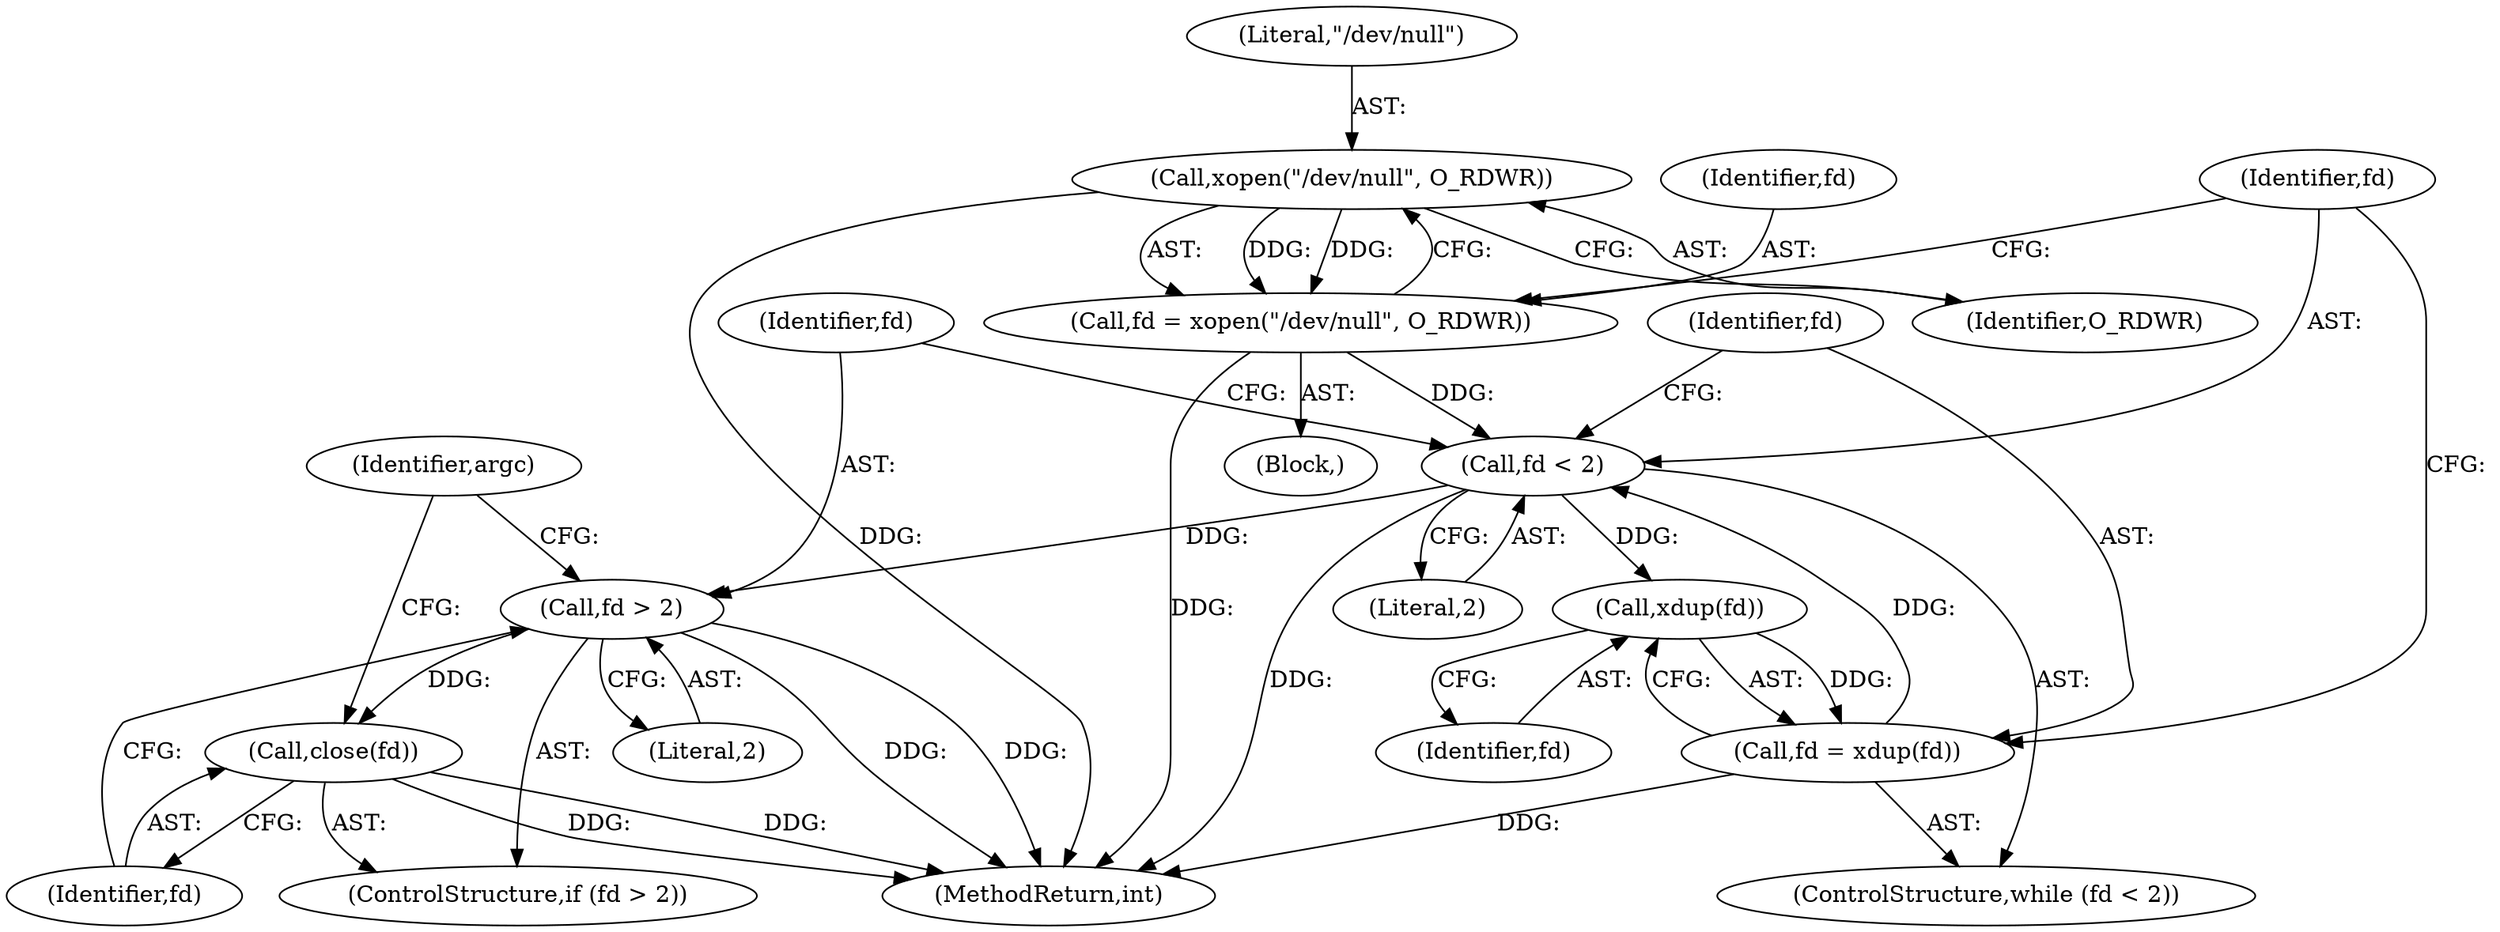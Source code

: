 digraph "0_abrt_4f2c1ddd3e3b81d2d5146b883115371f1cada9f9@API" {
"1000149" [label="(Call,xopen(\"/dev/null\", O_RDWR))"];
"1000147" [label="(Call,fd = xopen(\"/dev/null\", O_RDWR))"];
"1000153" [label="(Call,fd < 2)"];
"1000158" [label="(Call,xdup(fd))"];
"1000156" [label="(Call,fd = xdup(fd))"];
"1000161" [label="(Call,fd > 2)"];
"1000164" [label="(Call,close(fd))"];
"1000161" [label="(Call,fd > 2)"];
"1000156" [label="(Call,fd = xdup(fd))"];
"1000168" [label="(Identifier,argc)"];
"1000150" [label="(Literal,\"/dev/null\")"];
"1000152" [label="(ControlStructure,while (fd < 2))"];
"1000155" [label="(Literal,2)"];
"1000164" [label="(Call,close(fd))"];
"1000159" [label="(Identifier,fd)"];
"1000162" [label="(Identifier,fd)"];
"1000145" [label="(Block,)"];
"1000157" [label="(Identifier,fd)"];
"1001171" [label="(MethodReturn,int)"];
"1000158" [label="(Call,xdup(fd))"];
"1000148" [label="(Identifier,fd)"];
"1000149" [label="(Call,xopen(\"/dev/null\", O_RDWR))"];
"1000153" [label="(Call,fd < 2)"];
"1000163" [label="(Literal,2)"];
"1000154" [label="(Identifier,fd)"];
"1000147" [label="(Call,fd = xopen(\"/dev/null\", O_RDWR))"];
"1000160" [label="(ControlStructure,if (fd > 2))"];
"1000151" [label="(Identifier,O_RDWR)"];
"1000165" [label="(Identifier,fd)"];
"1000149" -> "1000147"  [label="AST: "];
"1000149" -> "1000151"  [label="CFG: "];
"1000150" -> "1000149"  [label="AST: "];
"1000151" -> "1000149"  [label="AST: "];
"1000147" -> "1000149"  [label="CFG: "];
"1000149" -> "1001171"  [label="DDG: "];
"1000149" -> "1000147"  [label="DDG: "];
"1000149" -> "1000147"  [label="DDG: "];
"1000147" -> "1000145"  [label="AST: "];
"1000148" -> "1000147"  [label="AST: "];
"1000154" -> "1000147"  [label="CFG: "];
"1000147" -> "1001171"  [label="DDG: "];
"1000147" -> "1000153"  [label="DDG: "];
"1000153" -> "1000152"  [label="AST: "];
"1000153" -> "1000155"  [label="CFG: "];
"1000154" -> "1000153"  [label="AST: "];
"1000155" -> "1000153"  [label="AST: "];
"1000157" -> "1000153"  [label="CFG: "];
"1000162" -> "1000153"  [label="CFG: "];
"1000153" -> "1001171"  [label="DDG: "];
"1000156" -> "1000153"  [label="DDG: "];
"1000153" -> "1000158"  [label="DDG: "];
"1000153" -> "1000161"  [label="DDG: "];
"1000158" -> "1000156"  [label="AST: "];
"1000158" -> "1000159"  [label="CFG: "];
"1000159" -> "1000158"  [label="AST: "];
"1000156" -> "1000158"  [label="CFG: "];
"1000158" -> "1000156"  [label="DDG: "];
"1000156" -> "1000152"  [label="AST: "];
"1000157" -> "1000156"  [label="AST: "];
"1000154" -> "1000156"  [label="CFG: "];
"1000156" -> "1001171"  [label="DDG: "];
"1000161" -> "1000160"  [label="AST: "];
"1000161" -> "1000163"  [label="CFG: "];
"1000162" -> "1000161"  [label="AST: "];
"1000163" -> "1000161"  [label="AST: "];
"1000165" -> "1000161"  [label="CFG: "];
"1000168" -> "1000161"  [label="CFG: "];
"1000161" -> "1001171"  [label="DDG: "];
"1000161" -> "1001171"  [label="DDG: "];
"1000161" -> "1000164"  [label="DDG: "];
"1000164" -> "1000160"  [label="AST: "];
"1000164" -> "1000165"  [label="CFG: "];
"1000165" -> "1000164"  [label="AST: "];
"1000168" -> "1000164"  [label="CFG: "];
"1000164" -> "1001171"  [label="DDG: "];
"1000164" -> "1001171"  [label="DDG: "];
}
